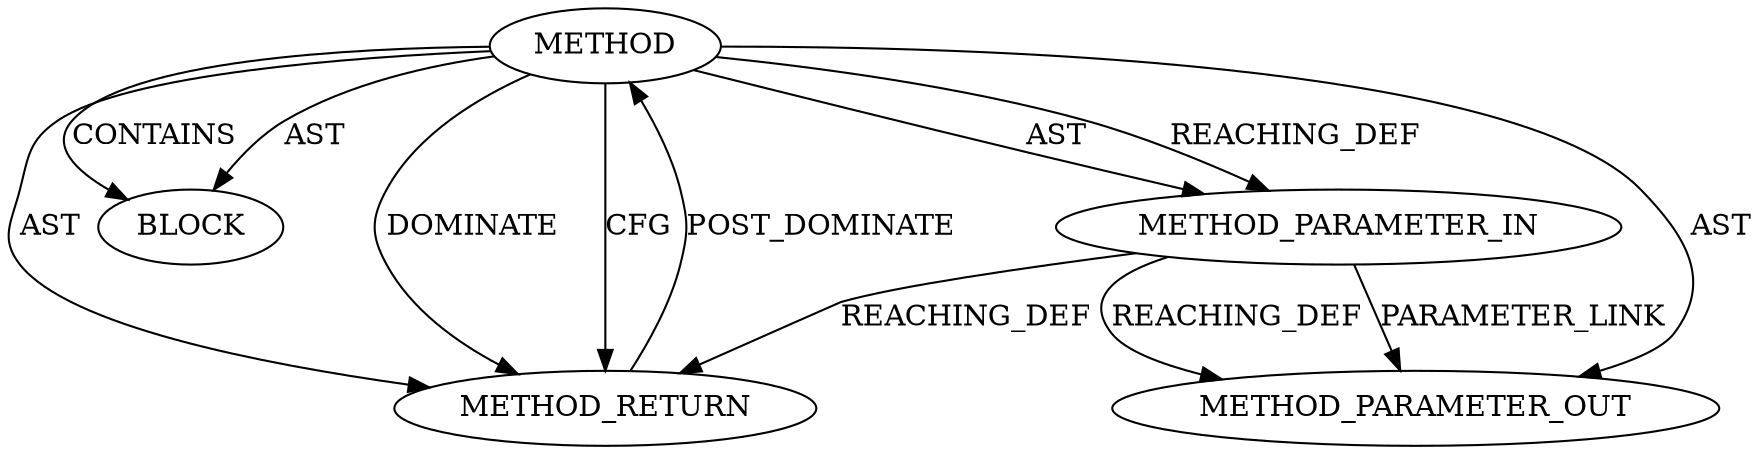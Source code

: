digraph {
  27582 [label=METHOD_PARAMETER_OUT ORDER=1 CODE="p1" IS_VARIADIC=false TYPE_FULL_NAME="ANY" EVALUATION_STRATEGY="BY_VALUE" INDEX=1 NAME="p1"]
  26465 [label=BLOCK ORDER=1 ARGUMENT_INDEX=1 CODE="<empty>" TYPE_FULL_NAME="ANY"]
  26463 [label=METHOD AST_PARENT_TYPE="NAMESPACE_BLOCK" AST_PARENT_FULL_NAME="<global>" ORDER=0 CODE="<empty>" FULL_NAME="BN_zero" IS_EXTERNAL=true FILENAME="<empty>" SIGNATURE="" NAME="BN_zero"]
  26466 [label=METHOD_RETURN ORDER=2 CODE="RET" TYPE_FULL_NAME="ANY" EVALUATION_STRATEGY="BY_VALUE"]
  26464 [label=METHOD_PARAMETER_IN ORDER=1 CODE="p1" IS_VARIADIC=false TYPE_FULL_NAME="ANY" EVALUATION_STRATEGY="BY_VALUE" INDEX=1 NAME="p1"]
  26463 -> 26466 [label=DOMINATE ]
  26464 -> 26466 [label=REACHING_DEF VARIABLE="p1"]
  26463 -> 26466 [label=CFG ]
  26463 -> 26464 [label=AST ]
  26463 -> 26465 [label=CONTAINS ]
  26464 -> 27582 [label=PARAMETER_LINK ]
  26463 -> 26464 [label=REACHING_DEF VARIABLE=""]
  26466 -> 26463 [label=POST_DOMINATE ]
  26463 -> 26466 [label=AST ]
  26463 -> 27582 [label=AST ]
  26464 -> 27582 [label=REACHING_DEF VARIABLE="p1"]
  26463 -> 26465 [label=AST ]
}
